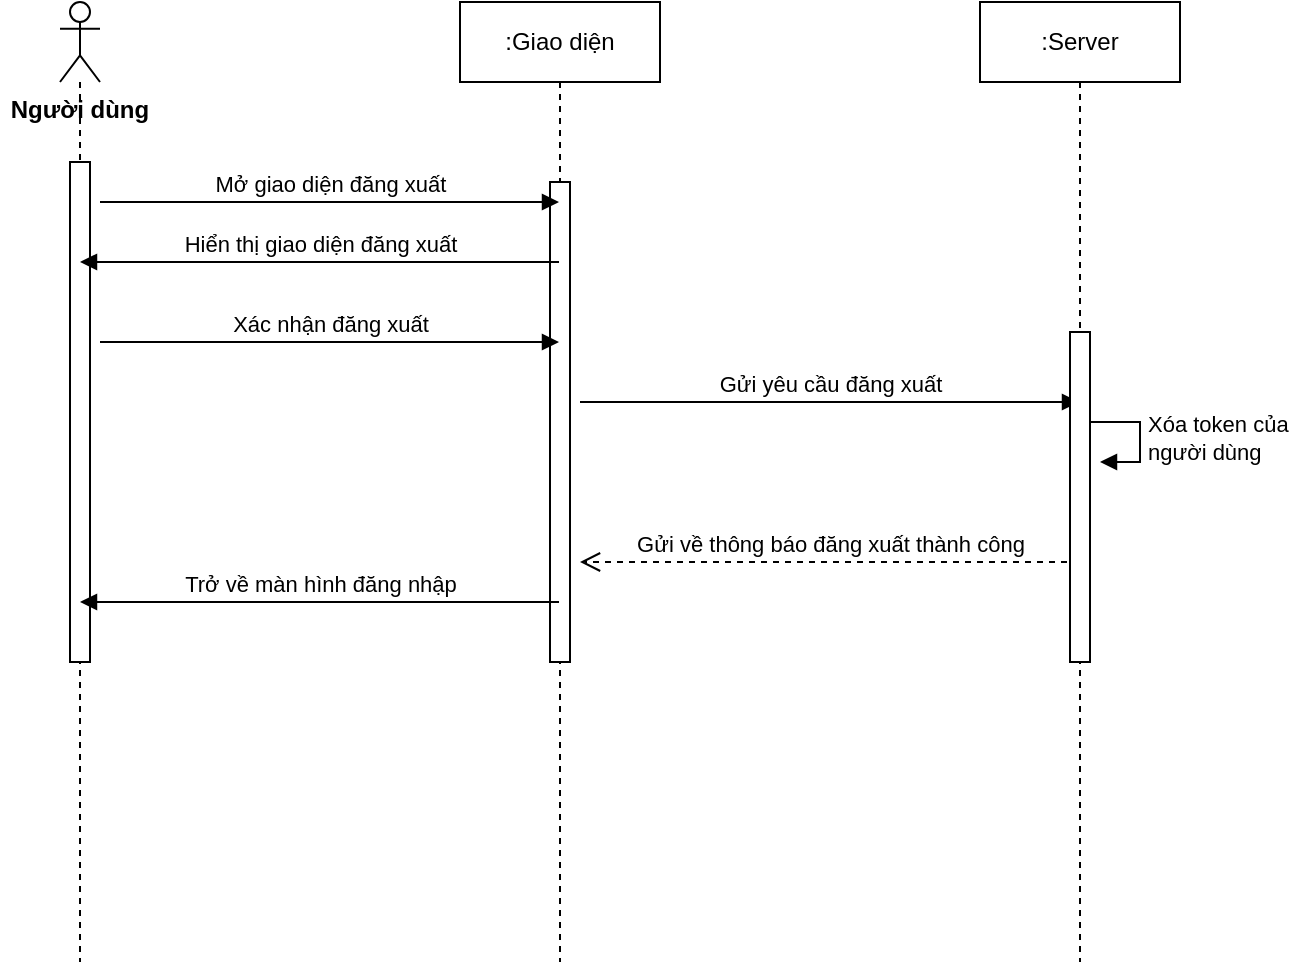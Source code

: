 <mxfile version="14.1.3" type="github" pages="2">
  <diagram id="kgpKYQtTHZ0yAKxKKP6v" name="Page-1">
    <mxGraphModel dx="1038" dy="580" grid="1" gridSize="10" guides="1" tooltips="1" connect="1" arrows="1" fold="1" page="1" pageScale="1" pageWidth="850" pageHeight="1100" math="0" shadow="0">
      <root>
        <mxCell id="0" />
        <mxCell id="1" parent="0" />
        <mxCell id="xWZqswrdJ6NtYb8d9YJD-1" value="" style="shape=umlLifeline;participant=umlActor;perimeter=lifelinePerimeter;whiteSpace=wrap;html=1;container=1;collapsible=0;recursiveResize=0;verticalAlign=top;spacingTop=36;outlineConnect=0;" vertex="1" parent="1">
          <mxGeometry x="180" y="40" width="20" height="480" as="geometry" />
        </mxCell>
        <mxCell id="xWZqswrdJ6NtYb8d9YJD-5" value="" style="html=1;points=[];perimeter=orthogonalPerimeter;" vertex="1" parent="xWZqswrdJ6NtYb8d9YJD-1">
          <mxGeometry x="5" y="80" width="10" height="250" as="geometry" />
        </mxCell>
        <mxCell id="xWZqswrdJ6NtYb8d9YJD-2" value=":Giao diện" style="shape=umlLifeline;perimeter=lifelinePerimeter;whiteSpace=wrap;html=1;container=1;collapsible=0;recursiveResize=0;outlineConnect=0;" vertex="1" parent="1">
          <mxGeometry x="380" y="40" width="100" height="480" as="geometry" />
        </mxCell>
        <mxCell id="xWZqswrdJ6NtYb8d9YJD-6" value="" style="html=1;points=[];perimeter=orthogonalPerimeter;" vertex="1" parent="xWZqswrdJ6NtYb8d9YJD-2">
          <mxGeometry x="45" y="90" width="10" height="240" as="geometry" />
        </mxCell>
        <mxCell id="xWZqswrdJ6NtYb8d9YJD-11" value="Gửi yêu cầu đăng xuất" style="html=1;verticalAlign=bottom;endArrow=block;" edge="1" parent="xWZqswrdJ6NtYb8d9YJD-2" target="xWZqswrdJ6NtYb8d9YJD-3">
          <mxGeometry width="80" relative="1" as="geometry">
            <mxPoint x="60" y="200" as="sourcePoint" />
            <mxPoint x="140" y="200" as="targetPoint" />
          </mxGeometry>
        </mxCell>
        <mxCell id="xWZqswrdJ6NtYb8d9YJD-14" value="Gửi về thông báo đăng xuất thành công" style="html=1;verticalAlign=bottom;endArrow=open;dashed=1;endSize=8;" edge="1" parent="xWZqswrdJ6NtYb8d9YJD-2" source="xWZqswrdJ6NtYb8d9YJD-3">
          <mxGeometry relative="1" as="geometry">
            <mxPoint x="150" y="280" as="sourcePoint" />
            <mxPoint x="60" y="280" as="targetPoint" />
          </mxGeometry>
        </mxCell>
        <mxCell id="xWZqswrdJ6NtYb8d9YJD-3" value=":Server" style="shape=umlLifeline;perimeter=lifelinePerimeter;whiteSpace=wrap;html=1;container=1;collapsible=0;recursiveResize=0;outlineConnect=0;" vertex="1" parent="1">
          <mxGeometry x="640" y="40" width="100" height="480" as="geometry" />
        </mxCell>
        <mxCell id="xWZqswrdJ6NtYb8d9YJD-10" value="" style="html=1;points=[];perimeter=orthogonalPerimeter;" vertex="1" parent="xWZqswrdJ6NtYb8d9YJD-3">
          <mxGeometry x="45" y="165" width="10" height="165" as="geometry" />
        </mxCell>
        <mxCell id="xWZqswrdJ6NtYb8d9YJD-13" value="Xóa token của&lt;br&gt;người dùng" style="edgeStyle=orthogonalEdgeStyle;html=1;align=left;spacingLeft=2;endArrow=block;rounded=0;entryX=1;entryY=0;" edge="1" parent="xWZqswrdJ6NtYb8d9YJD-3">
          <mxGeometry relative="1" as="geometry">
            <mxPoint x="55" y="210" as="sourcePoint" />
            <Array as="points">
              <mxPoint x="80" y="210" />
            </Array>
            <mxPoint x="60" y="230" as="targetPoint" />
          </mxGeometry>
        </mxCell>
        <mxCell id="xWZqswrdJ6NtYb8d9YJD-4" value="Người dùng" style="text;align=center;fontStyle=1;verticalAlign=middle;spacingLeft=3;spacingRight=3;strokeColor=none;rotatable=0;points=[[0,0.5],[1,0.5]];portConstraint=eastwest;" vertex="1" parent="1">
          <mxGeometry x="150" y="80" width="80" height="26" as="geometry" />
        </mxCell>
        <mxCell id="xWZqswrdJ6NtYb8d9YJD-7" value="Mở giao diện đăng xuất" style="html=1;verticalAlign=bottom;endArrow=block;" edge="1" parent="1" target="xWZqswrdJ6NtYb8d9YJD-2">
          <mxGeometry width="80" relative="1" as="geometry">
            <mxPoint x="200" y="140" as="sourcePoint" />
            <mxPoint x="280" y="140" as="targetPoint" />
          </mxGeometry>
        </mxCell>
        <mxCell id="xWZqswrdJ6NtYb8d9YJD-8" value="Hiển thị giao diện đăng xuất" style="html=1;verticalAlign=bottom;endArrow=block;" edge="1" parent="1" source="xWZqswrdJ6NtYb8d9YJD-2" target="xWZqswrdJ6NtYb8d9YJD-1">
          <mxGeometry width="80" relative="1" as="geometry">
            <mxPoint x="370" y="170" as="sourcePoint" />
            <mxPoint x="380" y="170" as="targetPoint" />
            <Array as="points">
              <mxPoint x="330" y="170" />
            </Array>
          </mxGeometry>
        </mxCell>
        <mxCell id="xWZqswrdJ6NtYb8d9YJD-9" value="Xác nhận đăng xuất" style="html=1;verticalAlign=bottom;endArrow=block;" edge="1" parent="1" target="xWZqswrdJ6NtYb8d9YJD-2">
          <mxGeometry width="80" relative="1" as="geometry">
            <mxPoint x="200" y="210" as="sourcePoint" />
            <mxPoint x="290" y="210" as="targetPoint" />
          </mxGeometry>
        </mxCell>
        <mxCell id="xWZqswrdJ6NtYb8d9YJD-15" value="Trở về màn hình đăng nhập" style="html=1;verticalAlign=bottom;endArrow=block;" edge="1" parent="1" source="xWZqswrdJ6NtYb8d9YJD-2" target="xWZqswrdJ6NtYb8d9YJD-1">
          <mxGeometry width="80" relative="1" as="geometry">
            <mxPoint x="280" y="320" as="sourcePoint" />
            <mxPoint x="200" y="320" as="targetPoint" />
            <Array as="points">
              <mxPoint x="270" y="340" />
            </Array>
          </mxGeometry>
        </mxCell>
      </root>
    </mxGraphModel>
  </diagram>
  <diagram id="Izso1TV57h47C0jc9rCf" name="Page-2">
    <mxGraphModel dx="1038" dy="580" grid="1" gridSize="10" guides="1" tooltips="1" connect="1" arrows="1" fold="1" page="1" pageScale="1" pageWidth="827" pageHeight="1169" math="0" shadow="0">
      <root>
        <mxCell id="qDb05FbhdvzX3XchvyB8-0" />
        <mxCell id="qDb05FbhdvzX3XchvyB8-1" parent="qDb05FbhdvzX3XchvyB8-0" />
      </root>
    </mxGraphModel>
  </diagram>
</mxfile>
